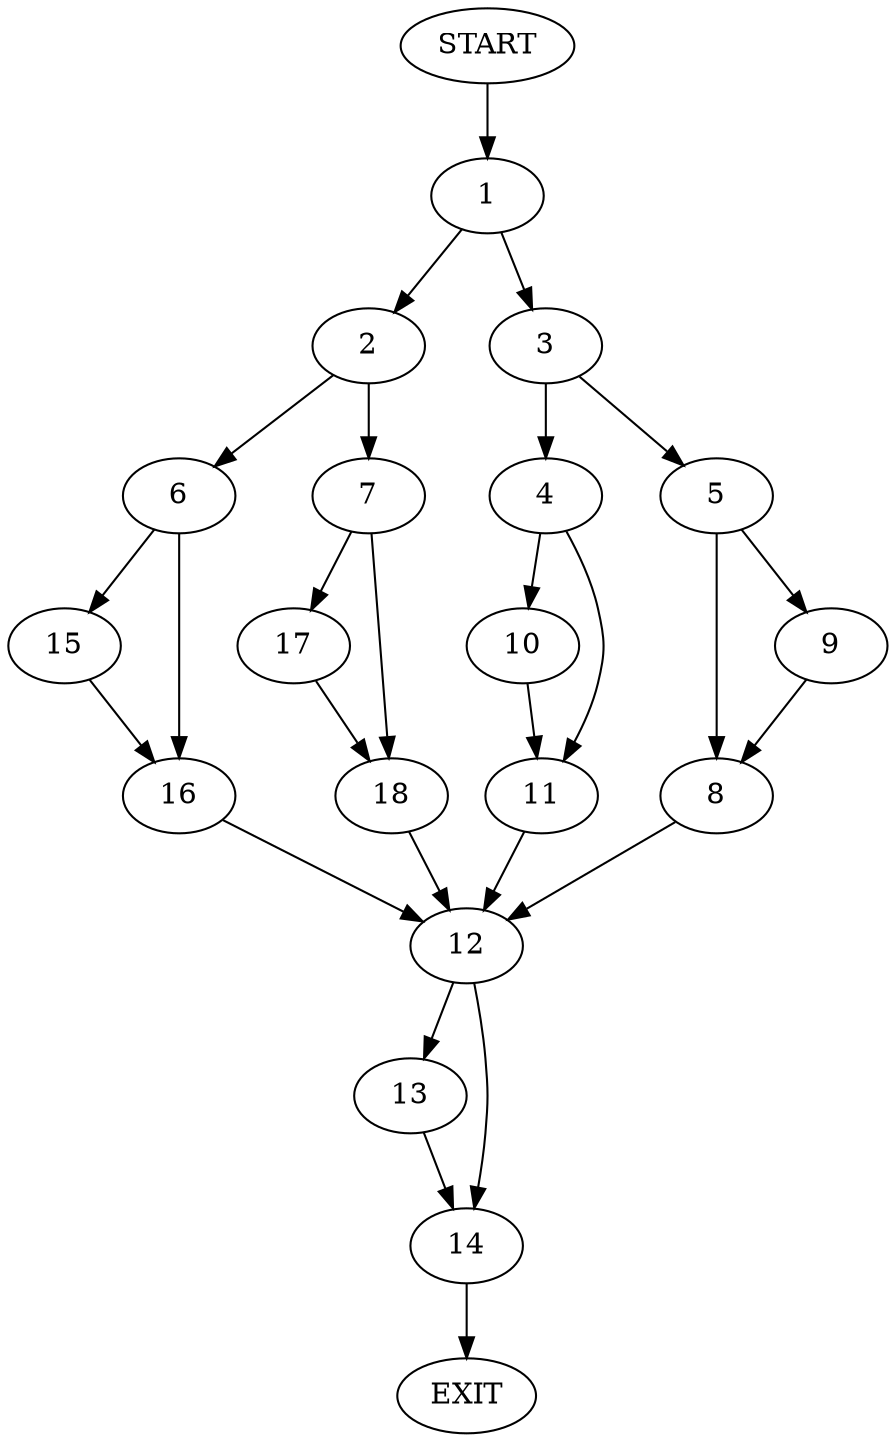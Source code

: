 digraph {
0 [label="START"]
19 [label="EXIT"]
0 -> 1
1 -> 2
1 -> 3
3 -> 4
3 -> 5
2 -> 6
2 -> 7
5 -> 8
5 -> 9
4 -> 10
4 -> 11
10 -> 11
11 -> 12
12 -> 13
12 -> 14
8 -> 12
9 -> 8
6 -> 15
6 -> 16
7 -> 17
7 -> 18
17 -> 18
18 -> 12
15 -> 16
16 -> 12
13 -> 14
14 -> 19
}
